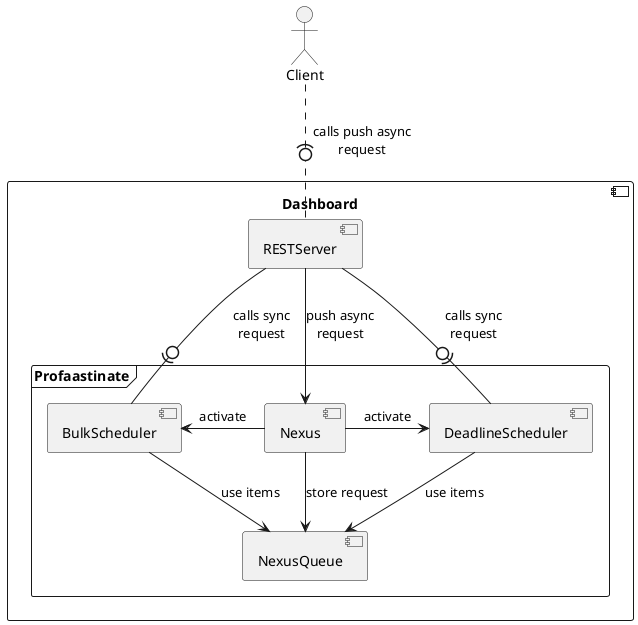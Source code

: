 @startuml

actor Client

component Dashboard {

    component RESTServer
    Client .(0- RESTServer : "calls push async\nrequest"

    frame Profaastinate {
        component Nexus
        component NexusQueue
        component BulkScheduler
        component DeadlineScheduler


        Nexus -left-> BulkScheduler : "activate"
        Nexus -right-> DeadlineScheduler : "activate"
        Nexus -down-> NexusQueue : "store request"

        BulkScheduler -up(0- RESTServer : "calls sync\nrequest"
        DeadlineScheduler -up(0- RESTServer : "calls sync\nrequest"
        BulkScheduler -down-> NexusQueue : "use items"
        DeadlineScheduler -down-> NexusQueue : "use items"
    }
    RESTServer -down-> Nexus : "push async\nrequest"
}

@enduml
